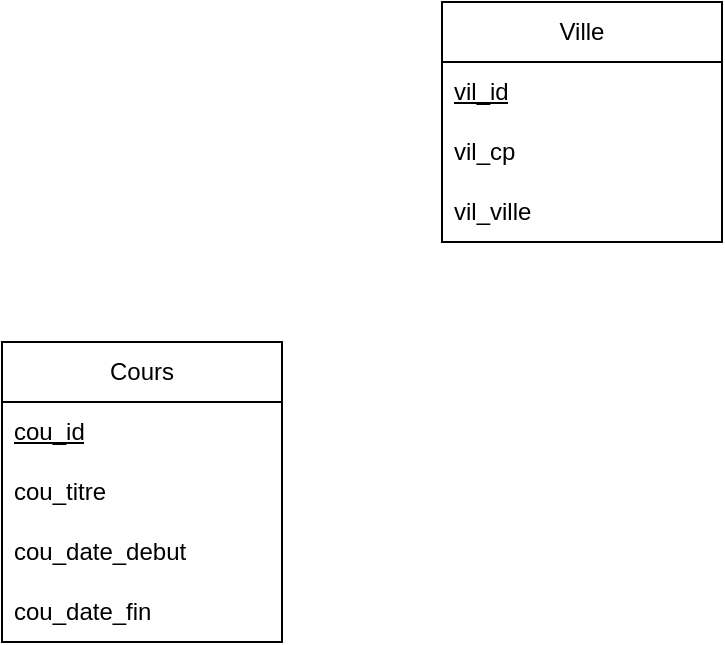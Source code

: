 <mxfile version="26.2.14">
  <diagram name="Page-1" id="Bie-GbCx_ElxEEuYqs5r">
    <mxGraphModel dx="713" dy="759" grid="1" gridSize="10" guides="1" tooltips="1" connect="1" arrows="1" fold="1" page="1" pageScale="1" pageWidth="827" pageHeight="1169" math="0" shadow="0">
      <root>
        <mxCell id="0" />
        <mxCell id="1" parent="0" />
        <mxCell id="lI-nM4l6StnNL1FtbBYX-1" value="Cours" style="swimlane;fontStyle=0;childLayout=stackLayout;horizontal=1;startSize=30;horizontalStack=0;resizeParent=1;resizeParentMax=0;resizeLast=0;collapsible=1;marginBottom=0;whiteSpace=wrap;html=1;" vertex="1" parent="1">
          <mxGeometry x="240" y="410" width="140" height="150" as="geometry" />
        </mxCell>
        <mxCell id="lI-nM4l6StnNL1FtbBYX-2" value="&lt;u&gt;cou_id&lt;/u&gt;" style="text;strokeColor=none;fillColor=none;align=left;verticalAlign=middle;spacingLeft=4;spacingRight=4;overflow=hidden;points=[[0,0.5],[1,0.5]];portConstraint=eastwest;rotatable=0;whiteSpace=wrap;html=1;" vertex="1" parent="lI-nM4l6StnNL1FtbBYX-1">
          <mxGeometry y="30" width="140" height="30" as="geometry" />
        </mxCell>
        <mxCell id="lI-nM4l6StnNL1FtbBYX-3" value="cou_titre" style="text;strokeColor=none;fillColor=none;align=left;verticalAlign=middle;spacingLeft=4;spacingRight=4;overflow=hidden;points=[[0,0.5],[1,0.5]];portConstraint=eastwest;rotatable=0;whiteSpace=wrap;html=1;" vertex="1" parent="lI-nM4l6StnNL1FtbBYX-1">
          <mxGeometry y="60" width="140" height="30" as="geometry" />
        </mxCell>
        <mxCell id="lI-nM4l6StnNL1FtbBYX-4" value="cou_date_debut" style="text;strokeColor=none;fillColor=none;align=left;verticalAlign=middle;spacingLeft=4;spacingRight=4;overflow=hidden;points=[[0,0.5],[1,0.5]];portConstraint=eastwest;rotatable=0;whiteSpace=wrap;html=1;" vertex="1" parent="lI-nM4l6StnNL1FtbBYX-1">
          <mxGeometry y="90" width="140" height="30" as="geometry" />
        </mxCell>
        <mxCell id="lI-nM4l6StnNL1FtbBYX-5" value="cou_date_fin" style="text;strokeColor=none;fillColor=none;align=left;verticalAlign=middle;spacingLeft=4;spacingRight=4;overflow=hidden;points=[[0,0.5],[1,0.5]];portConstraint=eastwest;rotatable=0;whiteSpace=wrap;html=1;" vertex="1" parent="lI-nM4l6StnNL1FtbBYX-1">
          <mxGeometry y="120" width="140" height="30" as="geometry" />
        </mxCell>
        <mxCell id="lI-nM4l6StnNL1FtbBYX-6" value="Ville" style="swimlane;fontStyle=0;childLayout=stackLayout;horizontal=1;startSize=30;horizontalStack=0;resizeParent=1;resizeParentMax=0;resizeLast=0;collapsible=1;marginBottom=0;whiteSpace=wrap;html=1;" vertex="1" parent="1">
          <mxGeometry x="460" y="240" width="140" height="120" as="geometry" />
        </mxCell>
        <mxCell id="lI-nM4l6StnNL1FtbBYX-7" value="&lt;u&gt;vil_id&lt;/u&gt;" style="text;strokeColor=none;fillColor=none;align=left;verticalAlign=middle;spacingLeft=4;spacingRight=4;overflow=hidden;points=[[0,0.5],[1,0.5]];portConstraint=eastwest;rotatable=0;whiteSpace=wrap;html=1;" vertex="1" parent="lI-nM4l6StnNL1FtbBYX-6">
          <mxGeometry y="30" width="140" height="30" as="geometry" />
        </mxCell>
        <mxCell id="lI-nM4l6StnNL1FtbBYX-8" value="vil_cp" style="text;strokeColor=none;fillColor=none;align=left;verticalAlign=middle;spacingLeft=4;spacingRight=4;overflow=hidden;points=[[0,0.5],[1,0.5]];portConstraint=eastwest;rotatable=0;whiteSpace=wrap;html=1;" vertex="1" parent="lI-nM4l6StnNL1FtbBYX-6">
          <mxGeometry y="60" width="140" height="30" as="geometry" />
        </mxCell>
        <mxCell id="lI-nM4l6StnNL1FtbBYX-9" value="vil_ville" style="text;strokeColor=none;fillColor=none;align=left;verticalAlign=middle;spacingLeft=4;spacingRight=4;overflow=hidden;points=[[0,0.5],[1,0.5]];portConstraint=eastwest;rotatable=0;whiteSpace=wrap;html=1;" vertex="1" parent="lI-nM4l6StnNL1FtbBYX-6">
          <mxGeometry y="90" width="140" height="30" as="geometry" />
        </mxCell>
      </root>
    </mxGraphModel>
  </diagram>
</mxfile>
